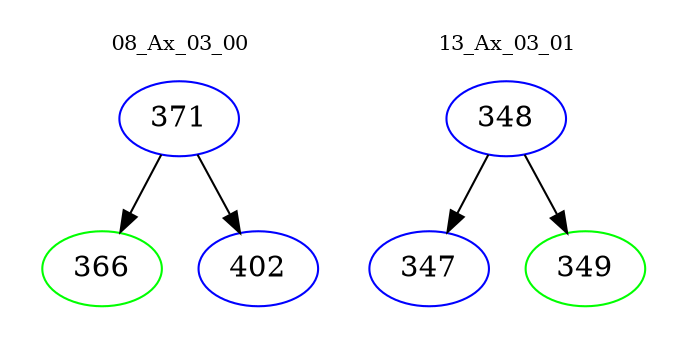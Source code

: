 digraph{
subgraph cluster_0 {
color = white
label = "08_Ax_03_00";
fontsize=10;
T0_371 [label="371", color="blue"]
T0_371 -> T0_366 [color="black"]
T0_366 [label="366", color="green"]
T0_371 -> T0_402 [color="black"]
T0_402 [label="402", color="blue"]
}
subgraph cluster_1 {
color = white
label = "13_Ax_03_01";
fontsize=10;
T1_348 [label="348", color="blue"]
T1_348 -> T1_347 [color="black"]
T1_347 [label="347", color="blue"]
T1_348 -> T1_349 [color="black"]
T1_349 [label="349", color="green"]
}
}
